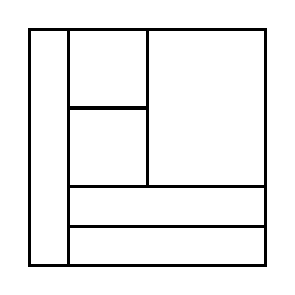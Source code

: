 \begin{tikzpicture}[very thick, scale=.5]
    \draw (0,0) rectangle (1,6);
    \draw (1,4) rectangle (3,6);
    \draw (1,2) rectangle (3,4);
    \draw (3,2) rectangle (6,6);
    \draw (1,1) rectangle (6,2);
    \draw (1,0) rectangle (6,1);
\end{tikzpicture}
